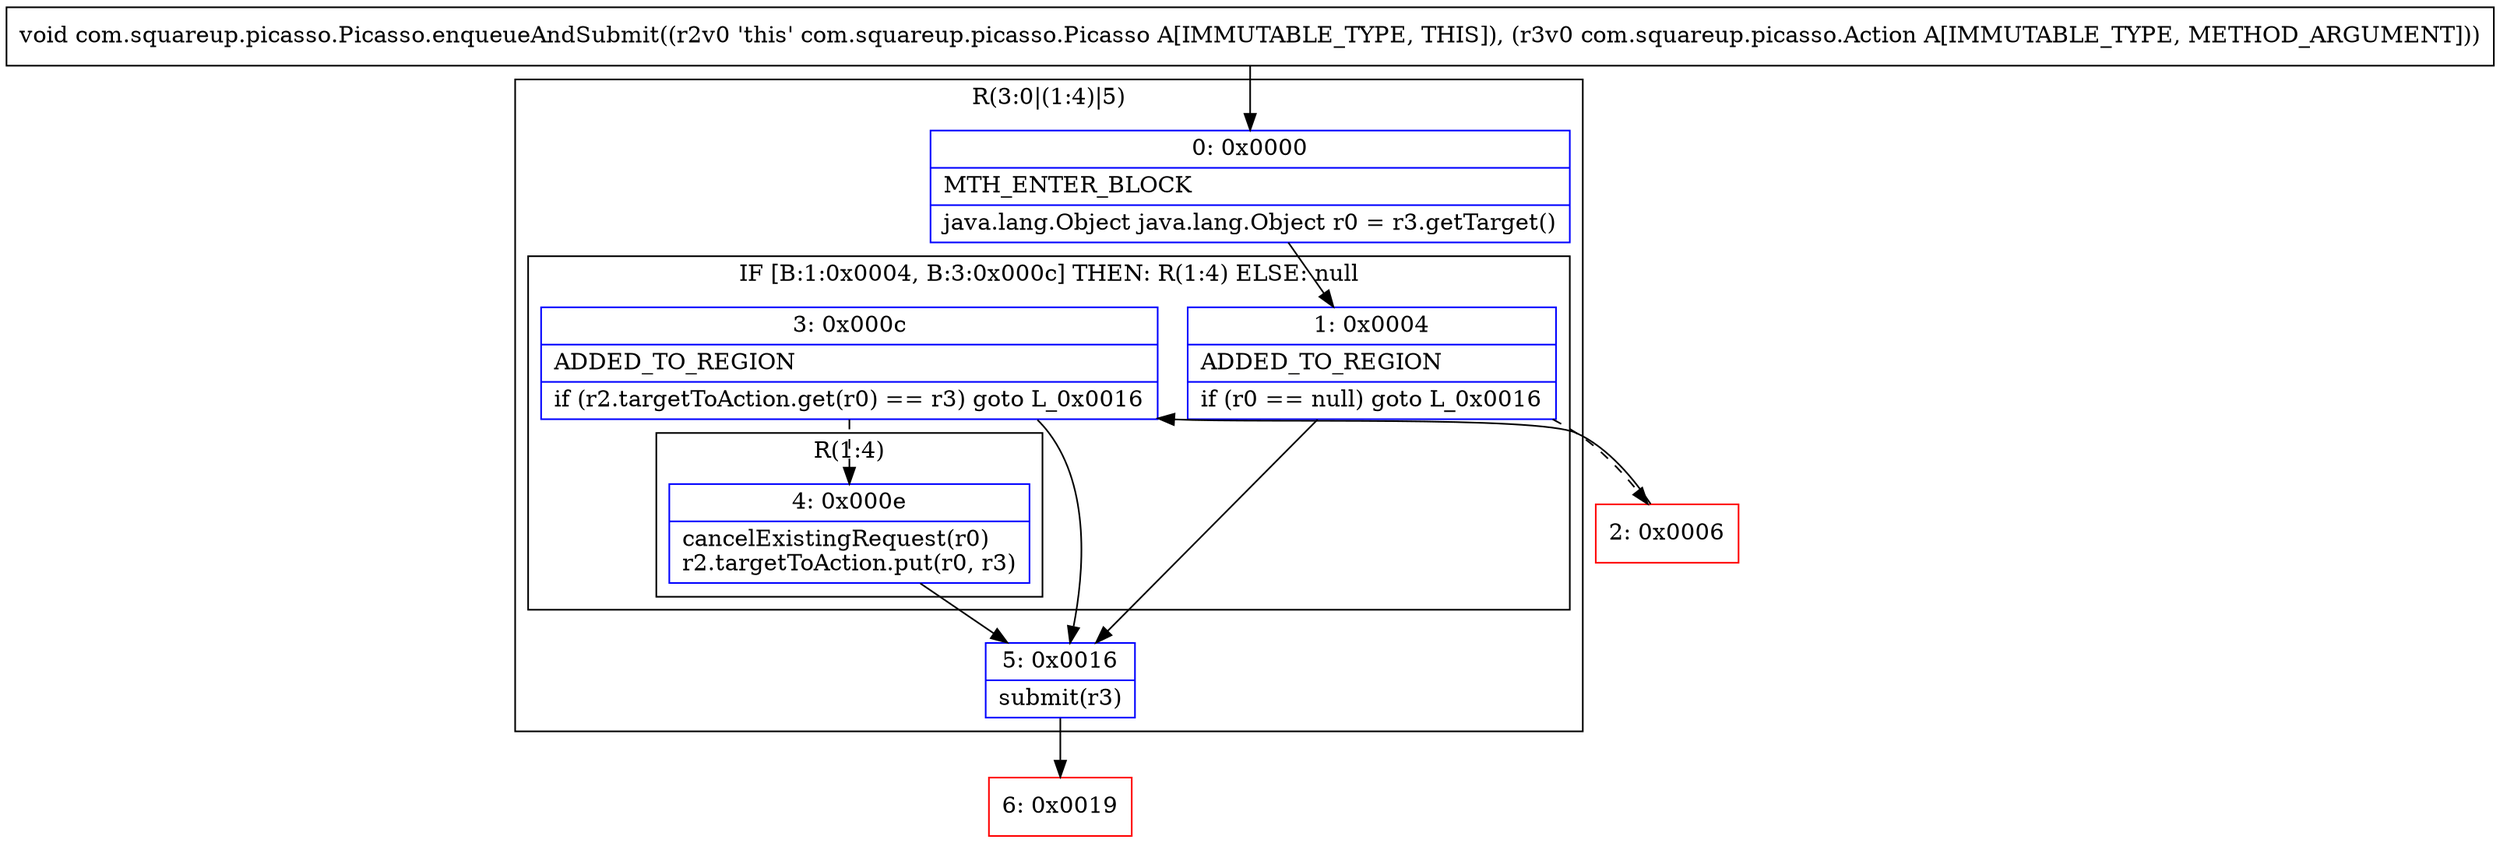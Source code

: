 digraph "CFG forcom.squareup.picasso.Picasso.enqueueAndSubmit(Lcom\/squareup\/picasso\/Action;)V" {
subgraph cluster_Region_739201215 {
label = "R(3:0|(1:4)|5)";
node [shape=record,color=blue];
Node_0 [shape=record,label="{0\:\ 0x0000|MTH_ENTER_BLOCK\l|java.lang.Object java.lang.Object r0 = r3.getTarget()\l}"];
subgraph cluster_IfRegion_239175453 {
label = "IF [B:1:0x0004, B:3:0x000c] THEN: R(1:4) ELSE: null";
node [shape=record,color=blue];
Node_1 [shape=record,label="{1\:\ 0x0004|ADDED_TO_REGION\l|if (r0 == null) goto L_0x0016\l}"];
Node_3 [shape=record,label="{3\:\ 0x000c|ADDED_TO_REGION\l|if (r2.targetToAction.get(r0) == r3) goto L_0x0016\l}"];
subgraph cluster_Region_577584085 {
label = "R(1:4)";
node [shape=record,color=blue];
Node_4 [shape=record,label="{4\:\ 0x000e|cancelExistingRequest(r0)\lr2.targetToAction.put(r0, r3)\l}"];
}
}
Node_5 [shape=record,label="{5\:\ 0x0016|submit(r3)\l}"];
}
Node_2 [shape=record,color=red,label="{2\:\ 0x0006}"];
Node_6 [shape=record,color=red,label="{6\:\ 0x0019}"];
MethodNode[shape=record,label="{void com.squareup.picasso.Picasso.enqueueAndSubmit((r2v0 'this' com.squareup.picasso.Picasso A[IMMUTABLE_TYPE, THIS]), (r3v0 com.squareup.picasso.Action A[IMMUTABLE_TYPE, METHOD_ARGUMENT])) }"];
MethodNode -> Node_0;
Node_0 -> Node_1;
Node_1 -> Node_2[style=dashed];
Node_1 -> Node_5;
Node_3 -> Node_4[style=dashed];
Node_3 -> Node_5;
Node_4 -> Node_5;
Node_5 -> Node_6;
Node_2 -> Node_3;
}

